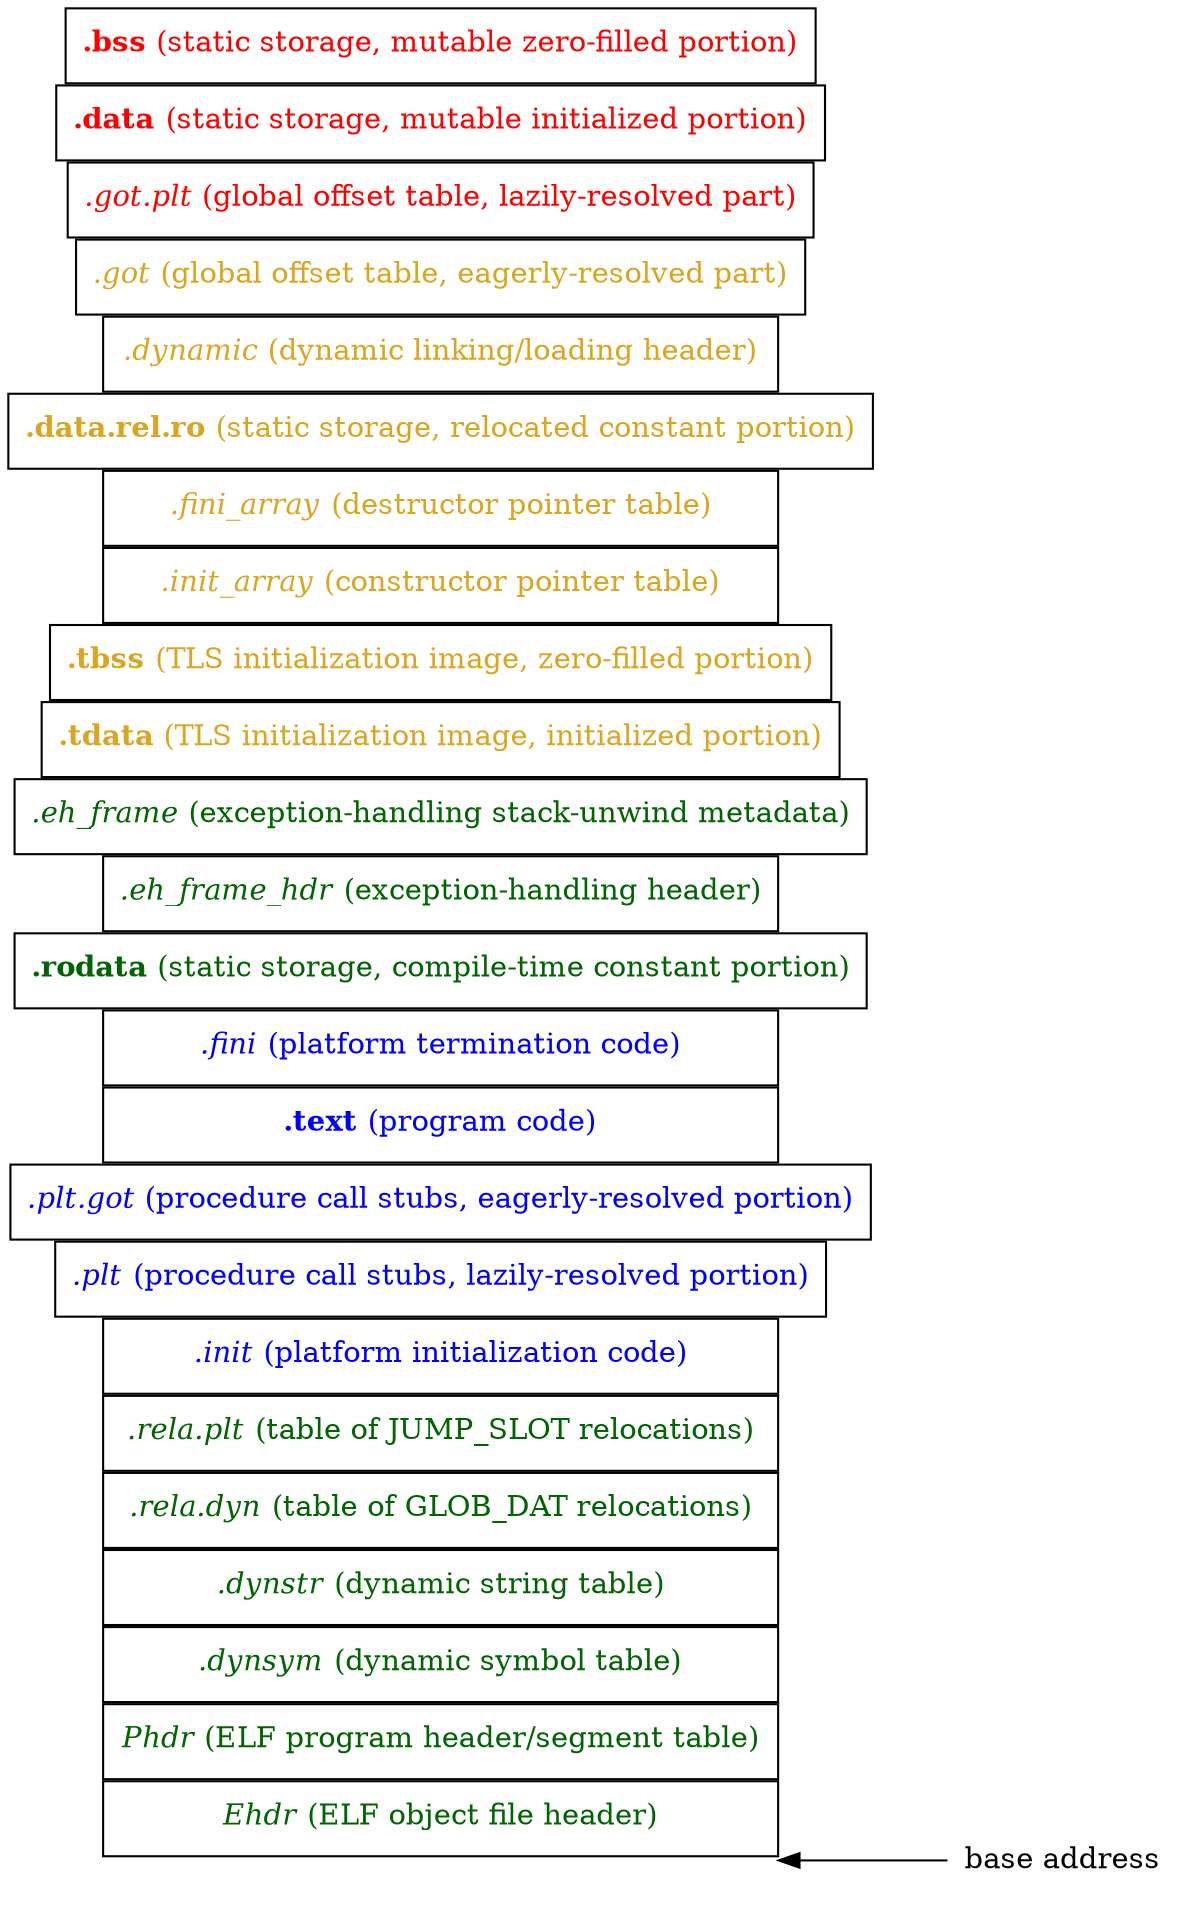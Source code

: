 strict digraph {
	nodesep=0;
	rankdir=LR;
	node [fontcolor=darkgreen];
	node [shape=box];
	node [width=4.5];

	zero [shape=none, height=0, label=""];
	ehdr [label=<<i>Ehdr</i> (ELF object file header)>];
	phdr [label=<<i>Phdr</i> (ELF program header/segment table)>];
	dynsym [label=<<i>.dynsym</i> (dynamic symbol table)>];
	dynstr [label=<<i>.dynstr</i> (dynamic string table)>];
	reladyn [label=<<i>.rela.dyn</i> (table of GLOB_DAT relocations)>];
	relaplt [label=<<i>.rela.plt</i> (table of JUMP_SLOT relocations)>]; 
	init [label=<<i>.init</i> (platform initialization code)>, fontcolor=blue];
	plt [label=<<i>.plt</i> (procedure call stubs, lazily-resolved portion)>, fontcolor=blue];
	pltgot [label=<<i>.plt.got</i> (procedure call stubs, eagerly-resolved portion)>, fontcolor=blue];
	text [label=<<b>.text</b> (program code)>, fontcolor=blue];
	fini [label=<<i>.fini</i> (platform termination code)>, fontcolor=blue];
	rodata [label=<<b>.rodata</b> (static storage, compile-time constant portion)>];
	eh_frame_hdr [label=<<i>.eh_frame_hdr</i> (exception-handling header)>];
	eh_frame [label=<<i>.eh_frame</i> (exception-handling stack-unwind metadata)>];
	tdata [label=<<b>.tdata</b> (TLS initialization image, initialized portion)>, fontcolor=goldenrod];
	tbss [label=<<b>.tbss</b> (TLS initialization image, zero-filled portion)>, fontcolor=goldenrod];
	init_array [label=<<i>.init_array</i> (constructor pointer table)>, fontcolor=goldenrod];
	fini_array [label=<<i>.fini_array</i> (destructor pointer table)>, fontcolor=goldenrod];
	datarelro [label=<<b>.data.rel.ro</b> (static storage, relocated constant portion)>, fontcolor=goldenrod];
	dynamic [label=<<i>.dynamic</i> (dynamic linking/loading header)>, fontcolor=goldenrod];
	got [label=<<i>.got</i> (global offset table, eagerly-resolved part)>, fontcolor=goldenrod];
	gotplt [label=<<i>.got.plt</i> (global offset table, lazily-resolved part)>, fontcolor=red];
	data [label=<<b>.data</b> (static storage, mutable initialized portion)>, fontcolor=red];
	bss [label=<<b>.bss</b> (static storage, mutable zero-filled portion)>, fontcolor=red];

	0 [shape=none, width=default, label="base address", fontcolor=default];
	zero -> 0 [dir=back];
}
